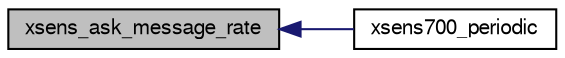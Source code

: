 digraph "xsens_ask_message_rate"
{
  edge [fontname="FreeSans",fontsize="10",labelfontname="FreeSans",labelfontsize="10"];
  node [fontname="FreeSans",fontsize="10",shape=record];
  rankdir="LR";
  Node1 [label="xsens_ask_message_rate",height=0.2,width=0.4,color="black", fillcolor="grey75", style="filled", fontcolor="black"];
  Node1 -> Node2 [dir="back",color="midnightblue",fontsize="10",style="solid",fontname="FreeSans"];
  Node2 [label="xsens700_periodic",height=0.2,width=0.4,color="black", fillcolor="white", style="filled",URL="$xsens700_8h.html#ad09da657a5336eb5bac0cae607a7cd34"];
}
